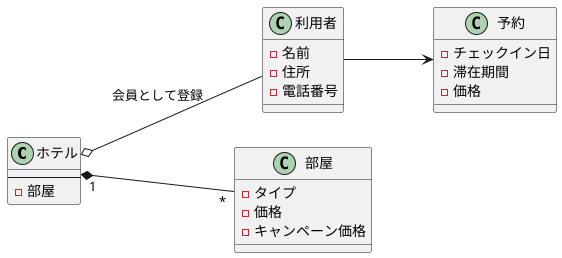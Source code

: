 @startuml ホテルと利用者と部屋と予約
class ホテル {
---
- 部屋
}
class 利用者 {
-名前
-住所
-電話番号
}
class 部屋 {
-タイプ
-価格
-キャンペーン価格
}

class 予約 {
-チェックイン日
-滞在期間
-価格
}
ホテル "1"*--"*" 部屋
ホテル o-- 利用者:会員として登録
left to right direction
利用者 --> 予約
@enduml